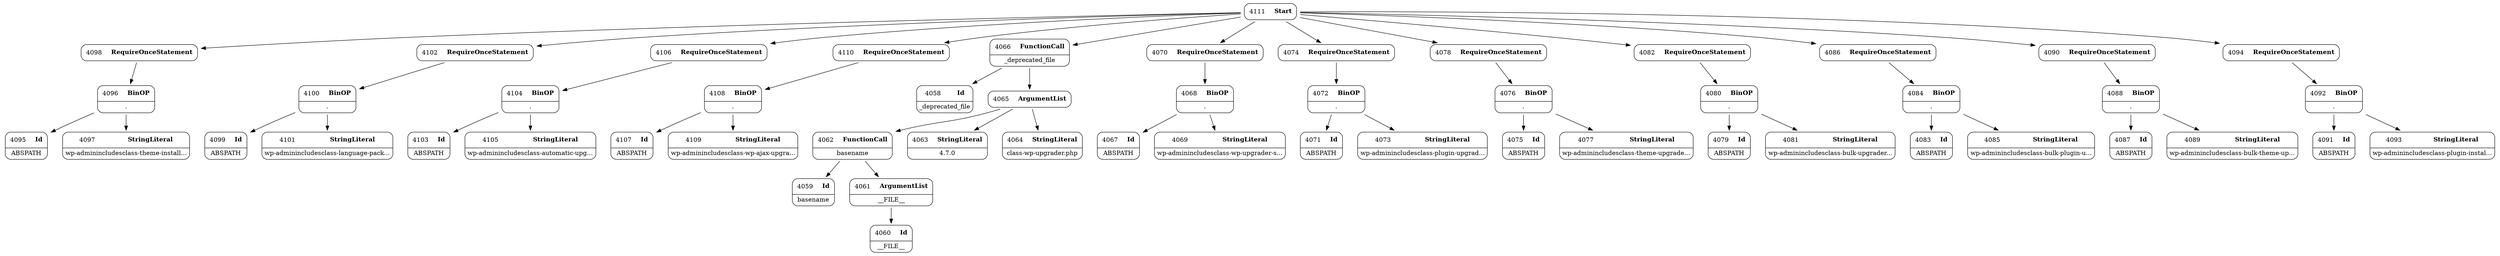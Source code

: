 digraph ast {
node [shape=none];
4096 [label=<<TABLE border='1' cellspacing='0' cellpadding='10' style='rounded' ><TR><TD border='0'>4096</TD><TD border='0'><B>BinOP</B></TD></TR><HR/><TR><TD border='0' cellpadding='5' colspan='2'>.</TD></TR></TABLE>>];
4096 -> 4095 [weight=2];
4096 -> 4097 [weight=2];
4097 [label=<<TABLE border='1' cellspacing='0' cellpadding='10' style='rounded' ><TR><TD border='0'>4097</TD><TD border='0'><B>StringLiteral</B></TD></TR><HR/><TR><TD border='0' cellpadding='5' colspan='2'>wp-adminincludesclass-theme-install...</TD></TR></TABLE>>];
4098 [label=<<TABLE border='1' cellspacing='0' cellpadding='10' style='rounded' ><TR><TD border='0'>4098</TD><TD border='0'><B>RequireOnceStatement</B></TD></TR></TABLE>>];
4098 -> 4096 [weight=2];
4099 [label=<<TABLE border='1' cellspacing='0' cellpadding='10' style='rounded' ><TR><TD border='0'>4099</TD><TD border='0'><B>Id</B></TD></TR><HR/><TR><TD border='0' cellpadding='5' colspan='2'>ABSPATH</TD></TR></TABLE>>];
4100 [label=<<TABLE border='1' cellspacing='0' cellpadding='10' style='rounded' ><TR><TD border='0'>4100</TD><TD border='0'><B>BinOP</B></TD></TR><HR/><TR><TD border='0' cellpadding='5' colspan='2'>.</TD></TR></TABLE>>];
4100 -> 4099 [weight=2];
4100 -> 4101 [weight=2];
4101 [label=<<TABLE border='1' cellspacing='0' cellpadding='10' style='rounded' ><TR><TD border='0'>4101</TD><TD border='0'><B>StringLiteral</B></TD></TR><HR/><TR><TD border='0' cellpadding='5' colspan='2'>wp-adminincludesclass-language-pack...</TD></TR></TABLE>>];
4102 [label=<<TABLE border='1' cellspacing='0' cellpadding='10' style='rounded' ><TR><TD border='0'>4102</TD><TD border='0'><B>RequireOnceStatement</B></TD></TR></TABLE>>];
4102 -> 4100 [weight=2];
4103 [label=<<TABLE border='1' cellspacing='0' cellpadding='10' style='rounded' ><TR><TD border='0'>4103</TD><TD border='0'><B>Id</B></TD></TR><HR/><TR><TD border='0' cellpadding='5' colspan='2'>ABSPATH</TD></TR></TABLE>>];
4104 [label=<<TABLE border='1' cellspacing='0' cellpadding='10' style='rounded' ><TR><TD border='0'>4104</TD><TD border='0'><B>BinOP</B></TD></TR><HR/><TR><TD border='0' cellpadding='5' colspan='2'>.</TD></TR></TABLE>>];
4104 -> 4103 [weight=2];
4104 -> 4105 [weight=2];
4105 [label=<<TABLE border='1' cellspacing='0' cellpadding='10' style='rounded' ><TR><TD border='0'>4105</TD><TD border='0'><B>StringLiteral</B></TD></TR><HR/><TR><TD border='0' cellpadding='5' colspan='2'>wp-adminincludesclass-automatic-upg...</TD></TR></TABLE>>];
4106 [label=<<TABLE border='1' cellspacing='0' cellpadding='10' style='rounded' ><TR><TD border='0'>4106</TD><TD border='0'><B>RequireOnceStatement</B></TD></TR></TABLE>>];
4106 -> 4104 [weight=2];
4107 [label=<<TABLE border='1' cellspacing='0' cellpadding='10' style='rounded' ><TR><TD border='0'>4107</TD><TD border='0'><B>Id</B></TD></TR><HR/><TR><TD border='0' cellpadding='5' colspan='2'>ABSPATH</TD></TR></TABLE>>];
4108 [label=<<TABLE border='1' cellspacing='0' cellpadding='10' style='rounded' ><TR><TD border='0'>4108</TD><TD border='0'><B>BinOP</B></TD></TR><HR/><TR><TD border='0' cellpadding='5' colspan='2'>.</TD></TR></TABLE>>];
4108 -> 4107 [weight=2];
4108 -> 4109 [weight=2];
4109 [label=<<TABLE border='1' cellspacing='0' cellpadding='10' style='rounded' ><TR><TD border='0'>4109</TD><TD border='0'><B>StringLiteral</B></TD></TR><HR/><TR><TD border='0' cellpadding='5' colspan='2'>wp-adminincludesclass-wp-ajax-upgra...</TD></TR></TABLE>>];
4110 [label=<<TABLE border='1' cellspacing='0' cellpadding='10' style='rounded' ><TR><TD border='0'>4110</TD><TD border='0'><B>RequireOnceStatement</B></TD></TR></TABLE>>];
4110 -> 4108 [weight=2];
4111 [label=<<TABLE border='1' cellspacing='0' cellpadding='10' style='rounded' ><TR><TD border='0'>4111</TD><TD border='0'><B>Start</B></TD></TR></TABLE>>];
4111 -> 4066 [weight=2];
4111 -> 4070 [weight=2];
4111 -> 4074 [weight=2];
4111 -> 4078 [weight=2];
4111 -> 4082 [weight=2];
4111 -> 4086 [weight=2];
4111 -> 4090 [weight=2];
4111 -> 4094 [weight=2];
4111 -> 4098 [weight=2];
4111 -> 4102 [weight=2];
4111 -> 4106 [weight=2];
4111 -> 4110 [weight=2];
4058 [label=<<TABLE border='1' cellspacing='0' cellpadding='10' style='rounded' ><TR><TD border='0'>4058</TD><TD border='0'><B>Id</B></TD></TR><HR/><TR><TD border='0' cellpadding='5' colspan='2'>_deprecated_file</TD></TR></TABLE>>];
4059 [label=<<TABLE border='1' cellspacing='0' cellpadding='10' style='rounded' ><TR><TD border='0'>4059</TD><TD border='0'><B>Id</B></TD></TR><HR/><TR><TD border='0' cellpadding='5' colspan='2'>basename</TD></TR></TABLE>>];
4060 [label=<<TABLE border='1' cellspacing='0' cellpadding='10' style='rounded' ><TR><TD border='0'>4060</TD><TD border='0'><B>Id</B></TD></TR><HR/><TR><TD border='0' cellpadding='5' colspan='2'>__FILE__</TD></TR></TABLE>>];
4061 [label=<<TABLE border='1' cellspacing='0' cellpadding='10' style='rounded' ><TR><TD border='0'>4061</TD><TD border='0'><B>ArgumentList</B></TD></TR><HR/><TR><TD border='0' cellpadding='5' colspan='2'>__FILE__</TD></TR></TABLE>>];
4061 -> 4060 [weight=2];
4062 [label=<<TABLE border='1' cellspacing='0' cellpadding='10' style='rounded' ><TR><TD border='0'>4062</TD><TD border='0'><B>FunctionCall</B></TD></TR><HR/><TR><TD border='0' cellpadding='5' colspan='2'>basename</TD></TR></TABLE>>];
4062 -> 4059 [weight=2];
4062 -> 4061 [weight=2];
4063 [label=<<TABLE border='1' cellspacing='0' cellpadding='10' style='rounded' ><TR><TD border='0'>4063</TD><TD border='0'><B>StringLiteral</B></TD></TR><HR/><TR><TD border='0' cellpadding='5' colspan='2'>4.7.0</TD></TR></TABLE>>];
4064 [label=<<TABLE border='1' cellspacing='0' cellpadding='10' style='rounded' ><TR><TD border='0'>4064</TD><TD border='0'><B>StringLiteral</B></TD></TR><HR/><TR><TD border='0' cellpadding='5' colspan='2'>class-wp-upgrader.php</TD></TR></TABLE>>];
4065 [label=<<TABLE border='1' cellspacing='0' cellpadding='10' style='rounded' ><TR><TD border='0'>4065</TD><TD border='0'><B>ArgumentList</B></TD></TR></TABLE>>];
4065 -> 4062 [weight=2];
4065 -> 4063 [weight=2];
4065 -> 4064 [weight=2];
4066 [label=<<TABLE border='1' cellspacing='0' cellpadding='10' style='rounded' ><TR><TD border='0'>4066</TD><TD border='0'><B>FunctionCall</B></TD></TR><HR/><TR><TD border='0' cellpadding='5' colspan='2'>_deprecated_file</TD></TR></TABLE>>];
4066 -> 4058 [weight=2];
4066 -> 4065 [weight=2];
4067 [label=<<TABLE border='1' cellspacing='0' cellpadding='10' style='rounded' ><TR><TD border='0'>4067</TD><TD border='0'><B>Id</B></TD></TR><HR/><TR><TD border='0' cellpadding='5' colspan='2'>ABSPATH</TD></TR></TABLE>>];
4068 [label=<<TABLE border='1' cellspacing='0' cellpadding='10' style='rounded' ><TR><TD border='0'>4068</TD><TD border='0'><B>BinOP</B></TD></TR><HR/><TR><TD border='0' cellpadding='5' colspan='2'>.</TD></TR></TABLE>>];
4068 -> 4067 [weight=2];
4068 -> 4069 [weight=2];
4069 [label=<<TABLE border='1' cellspacing='0' cellpadding='10' style='rounded' ><TR><TD border='0'>4069</TD><TD border='0'><B>StringLiteral</B></TD></TR><HR/><TR><TD border='0' cellpadding='5' colspan='2'>wp-adminincludesclass-wp-upgrader-s...</TD></TR></TABLE>>];
4070 [label=<<TABLE border='1' cellspacing='0' cellpadding='10' style='rounded' ><TR><TD border='0'>4070</TD><TD border='0'><B>RequireOnceStatement</B></TD></TR></TABLE>>];
4070 -> 4068 [weight=2];
4071 [label=<<TABLE border='1' cellspacing='0' cellpadding='10' style='rounded' ><TR><TD border='0'>4071</TD><TD border='0'><B>Id</B></TD></TR><HR/><TR><TD border='0' cellpadding='5' colspan='2'>ABSPATH</TD></TR></TABLE>>];
4072 [label=<<TABLE border='1' cellspacing='0' cellpadding='10' style='rounded' ><TR><TD border='0'>4072</TD><TD border='0'><B>BinOP</B></TD></TR><HR/><TR><TD border='0' cellpadding='5' colspan='2'>.</TD></TR></TABLE>>];
4072 -> 4071 [weight=2];
4072 -> 4073 [weight=2];
4073 [label=<<TABLE border='1' cellspacing='0' cellpadding='10' style='rounded' ><TR><TD border='0'>4073</TD><TD border='0'><B>StringLiteral</B></TD></TR><HR/><TR><TD border='0' cellpadding='5' colspan='2'>wp-adminincludesclass-plugin-upgrad...</TD></TR></TABLE>>];
4074 [label=<<TABLE border='1' cellspacing='0' cellpadding='10' style='rounded' ><TR><TD border='0'>4074</TD><TD border='0'><B>RequireOnceStatement</B></TD></TR></TABLE>>];
4074 -> 4072 [weight=2];
4075 [label=<<TABLE border='1' cellspacing='0' cellpadding='10' style='rounded' ><TR><TD border='0'>4075</TD><TD border='0'><B>Id</B></TD></TR><HR/><TR><TD border='0' cellpadding='5' colspan='2'>ABSPATH</TD></TR></TABLE>>];
4076 [label=<<TABLE border='1' cellspacing='0' cellpadding='10' style='rounded' ><TR><TD border='0'>4076</TD><TD border='0'><B>BinOP</B></TD></TR><HR/><TR><TD border='0' cellpadding='5' colspan='2'>.</TD></TR></TABLE>>];
4076 -> 4075 [weight=2];
4076 -> 4077 [weight=2];
4077 [label=<<TABLE border='1' cellspacing='0' cellpadding='10' style='rounded' ><TR><TD border='0'>4077</TD><TD border='0'><B>StringLiteral</B></TD></TR><HR/><TR><TD border='0' cellpadding='5' colspan='2'>wp-adminincludesclass-theme-upgrade...</TD></TR></TABLE>>];
4078 [label=<<TABLE border='1' cellspacing='0' cellpadding='10' style='rounded' ><TR><TD border='0'>4078</TD><TD border='0'><B>RequireOnceStatement</B></TD></TR></TABLE>>];
4078 -> 4076 [weight=2];
4079 [label=<<TABLE border='1' cellspacing='0' cellpadding='10' style='rounded' ><TR><TD border='0'>4079</TD><TD border='0'><B>Id</B></TD></TR><HR/><TR><TD border='0' cellpadding='5' colspan='2'>ABSPATH</TD></TR></TABLE>>];
4080 [label=<<TABLE border='1' cellspacing='0' cellpadding='10' style='rounded' ><TR><TD border='0'>4080</TD><TD border='0'><B>BinOP</B></TD></TR><HR/><TR><TD border='0' cellpadding='5' colspan='2'>.</TD></TR></TABLE>>];
4080 -> 4079 [weight=2];
4080 -> 4081 [weight=2];
4081 [label=<<TABLE border='1' cellspacing='0' cellpadding='10' style='rounded' ><TR><TD border='0'>4081</TD><TD border='0'><B>StringLiteral</B></TD></TR><HR/><TR><TD border='0' cellpadding='5' colspan='2'>wp-adminincludesclass-bulk-upgrader...</TD></TR></TABLE>>];
4082 [label=<<TABLE border='1' cellspacing='0' cellpadding='10' style='rounded' ><TR><TD border='0'>4082</TD><TD border='0'><B>RequireOnceStatement</B></TD></TR></TABLE>>];
4082 -> 4080 [weight=2];
4083 [label=<<TABLE border='1' cellspacing='0' cellpadding='10' style='rounded' ><TR><TD border='0'>4083</TD><TD border='0'><B>Id</B></TD></TR><HR/><TR><TD border='0' cellpadding='5' colspan='2'>ABSPATH</TD></TR></TABLE>>];
4084 [label=<<TABLE border='1' cellspacing='0' cellpadding='10' style='rounded' ><TR><TD border='0'>4084</TD><TD border='0'><B>BinOP</B></TD></TR><HR/><TR><TD border='0' cellpadding='5' colspan='2'>.</TD></TR></TABLE>>];
4084 -> 4083 [weight=2];
4084 -> 4085 [weight=2];
4085 [label=<<TABLE border='1' cellspacing='0' cellpadding='10' style='rounded' ><TR><TD border='0'>4085</TD><TD border='0'><B>StringLiteral</B></TD></TR><HR/><TR><TD border='0' cellpadding='5' colspan='2'>wp-adminincludesclass-bulk-plugin-u...</TD></TR></TABLE>>];
4086 [label=<<TABLE border='1' cellspacing='0' cellpadding='10' style='rounded' ><TR><TD border='0'>4086</TD><TD border='0'><B>RequireOnceStatement</B></TD></TR></TABLE>>];
4086 -> 4084 [weight=2];
4087 [label=<<TABLE border='1' cellspacing='0' cellpadding='10' style='rounded' ><TR><TD border='0'>4087</TD><TD border='0'><B>Id</B></TD></TR><HR/><TR><TD border='0' cellpadding='5' colspan='2'>ABSPATH</TD></TR></TABLE>>];
4088 [label=<<TABLE border='1' cellspacing='0' cellpadding='10' style='rounded' ><TR><TD border='0'>4088</TD><TD border='0'><B>BinOP</B></TD></TR><HR/><TR><TD border='0' cellpadding='5' colspan='2'>.</TD></TR></TABLE>>];
4088 -> 4087 [weight=2];
4088 -> 4089 [weight=2];
4089 [label=<<TABLE border='1' cellspacing='0' cellpadding='10' style='rounded' ><TR><TD border='0'>4089</TD><TD border='0'><B>StringLiteral</B></TD></TR><HR/><TR><TD border='0' cellpadding='5' colspan='2'>wp-adminincludesclass-bulk-theme-up...</TD></TR></TABLE>>];
4090 [label=<<TABLE border='1' cellspacing='0' cellpadding='10' style='rounded' ><TR><TD border='0'>4090</TD><TD border='0'><B>RequireOnceStatement</B></TD></TR></TABLE>>];
4090 -> 4088 [weight=2];
4091 [label=<<TABLE border='1' cellspacing='0' cellpadding='10' style='rounded' ><TR><TD border='0'>4091</TD><TD border='0'><B>Id</B></TD></TR><HR/><TR><TD border='0' cellpadding='5' colspan='2'>ABSPATH</TD></TR></TABLE>>];
4092 [label=<<TABLE border='1' cellspacing='0' cellpadding='10' style='rounded' ><TR><TD border='0'>4092</TD><TD border='0'><B>BinOP</B></TD></TR><HR/><TR><TD border='0' cellpadding='5' colspan='2'>.</TD></TR></TABLE>>];
4092 -> 4091 [weight=2];
4092 -> 4093 [weight=2];
4093 [label=<<TABLE border='1' cellspacing='0' cellpadding='10' style='rounded' ><TR><TD border='0'>4093</TD><TD border='0'><B>StringLiteral</B></TD></TR><HR/><TR><TD border='0' cellpadding='5' colspan='2'>wp-adminincludesclass-plugin-instal...</TD></TR></TABLE>>];
4094 [label=<<TABLE border='1' cellspacing='0' cellpadding='10' style='rounded' ><TR><TD border='0'>4094</TD><TD border='0'><B>RequireOnceStatement</B></TD></TR></TABLE>>];
4094 -> 4092 [weight=2];
4095 [label=<<TABLE border='1' cellspacing='0' cellpadding='10' style='rounded' ><TR><TD border='0'>4095</TD><TD border='0'><B>Id</B></TD></TR><HR/><TR><TD border='0' cellpadding='5' colspan='2'>ABSPATH</TD></TR></TABLE>>];
}

